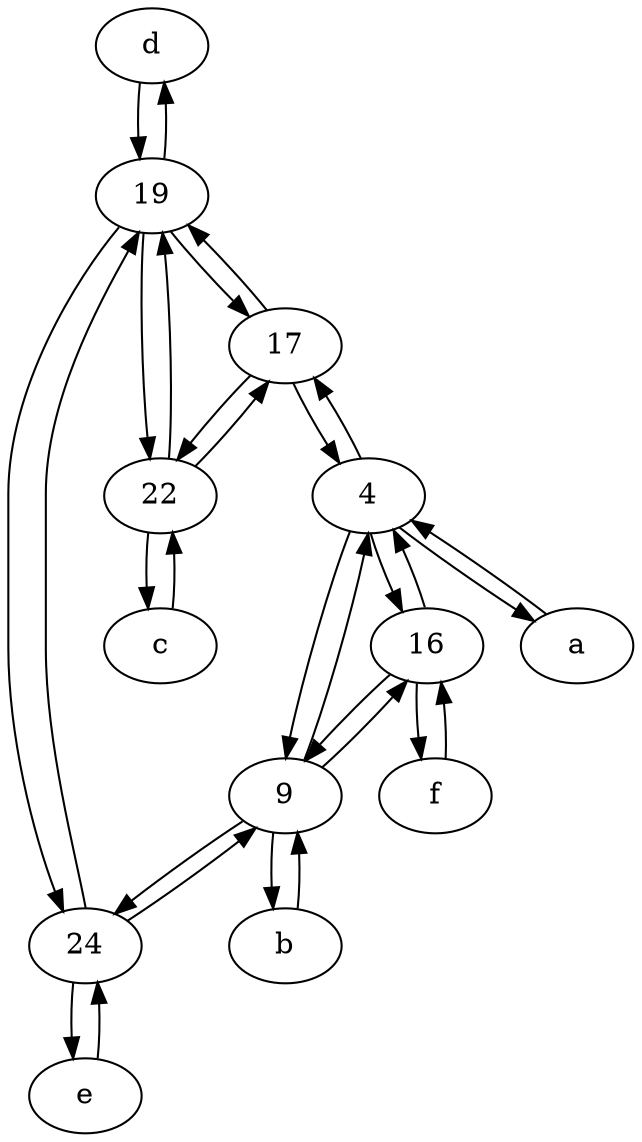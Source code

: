 digraph  {
	d [pos="20,30!"];
	c [pos="20,10!"];
	16;
	22;
	e [pos="30,50!"];
	f [pos="15,45!"];
	4;
	24;
	19;
	a [pos="40,10!"];
	9;
	17;
	b [pos="50,20!"];
	17 -> 4;
	17 -> 19;
	22 -> 19;
	9 -> 24;
	22 -> 17;
	19 -> 24;
	9 -> b;
	16 -> f;
	19 -> 17;
	17 -> 22;
	4 -> 9;
	e -> 24;
	b -> 9;
	d -> 19;
	c -> 22;
	f -> 16;
	9 -> 16;
	19 -> 22;
	a -> 4;
	24 -> 9;
	4 -> a;
	9 -> 4;
	4 -> 16;
	22 -> c;
	24 -> 19;
	19 -> d;
	16 -> 9;
	16 -> 4;
	24 -> e;
	4 -> 17;

	}